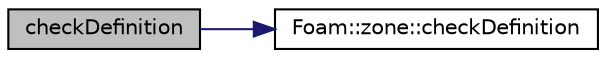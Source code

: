 digraph "checkDefinition"
{
  bgcolor="transparent";
  edge [fontname="Helvetica",fontsize="10",labelfontname="Helvetica",labelfontsize="10"];
  node [fontname="Helvetica",fontsize="10",shape=record];
  rankdir="LR";
  Node1 [label="checkDefinition",height=0.2,width=0.4,color="black", fillcolor="grey75", style="filled", fontcolor="black"];
  Node1 -> Node2 [color="midnightblue",fontsize="10",style="solid",fontname="Helvetica"];
  Node2 [label="Foam::zone::checkDefinition",height=0.2,width=0.4,color="black",URL="$a03011.html#a6e4056d3e148fdf2245272c1e0c2fa63",tooltip="Check zone definition. Return true if in error. "];
}

